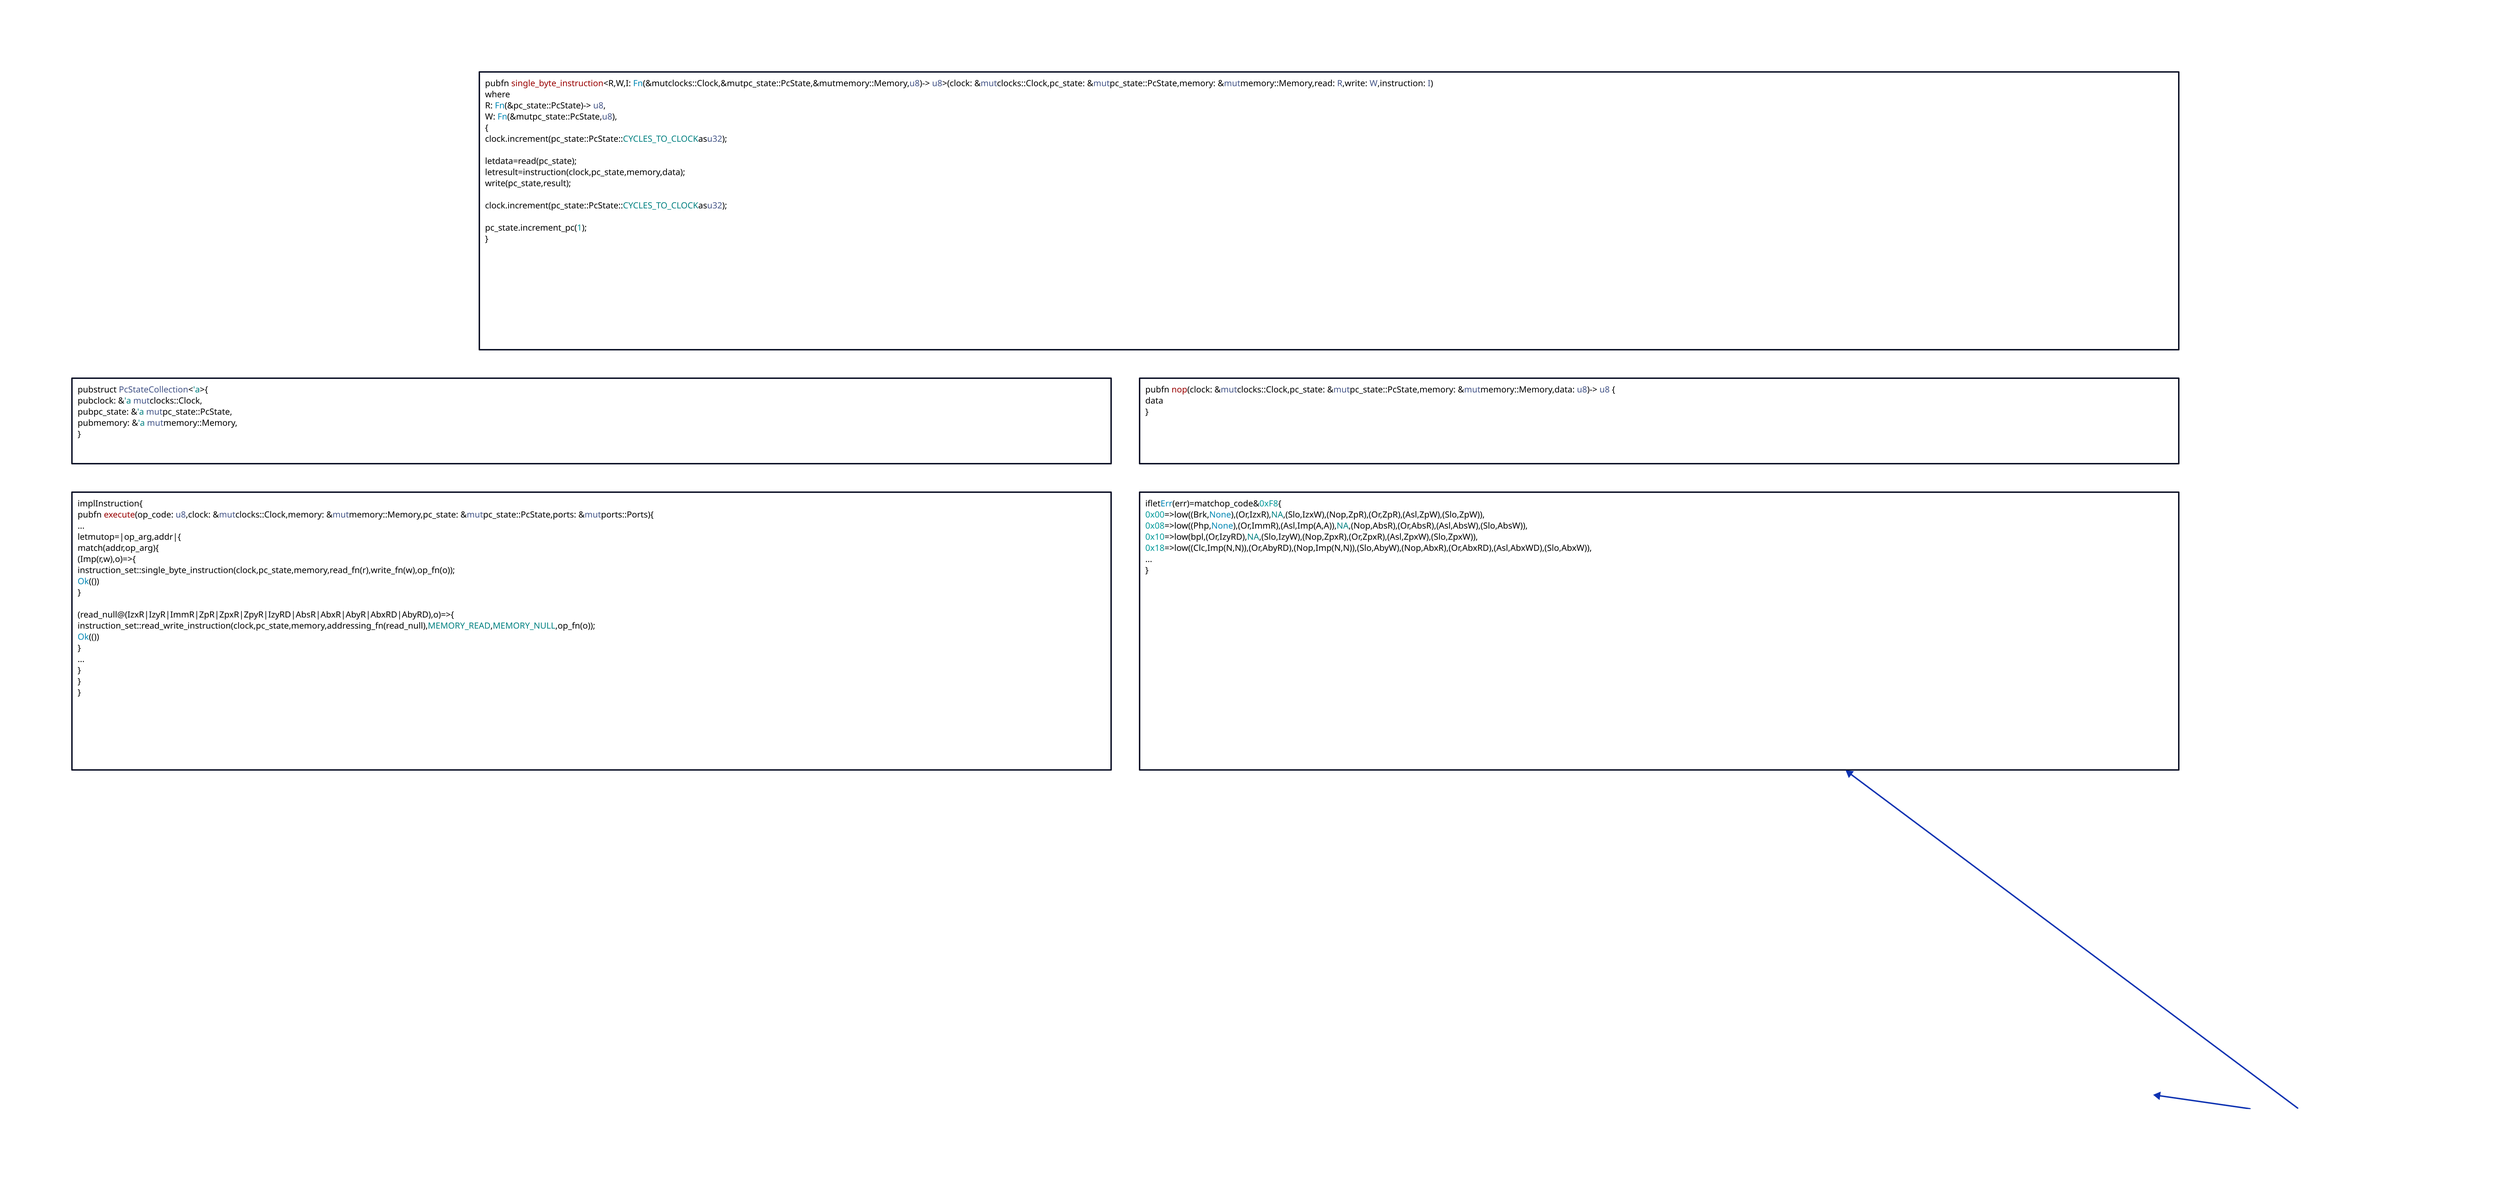grid-rows: 4
CPU: |md
  # Atari 2600 CPU
  - Launched in 1975.
  - MOS Technology 6507.
  - Motorola CPU, 8-bit, 56 instructions
  - Version of the 6502, but with 28-pin Dual Inline Package, instead of 40-pins.

  ## Other consumers of the 6502
  - Apple II
  - Nintendo Entertainment System
  - Commadore 64 (discontinued in 1994)
  - Atari Lynx
  - BBC Micro
|

single_byte_instruction: |`rust
      pub fn single_byte_instruction<R, W, I: Fn(&mut clocks::Clock, &mut pc_state::PcState, &mut memory::Memory, u8) -> u8>(clock: &mut clocks::Clock, pc_state: &mut pc_s    tate::PcState, memory: &mut memory::Memory, read: R, write: W, instruction: I)
      where
          R: Fn(&pc_state::PcState) -> u8,
          W: Fn(&mut pc_state::PcState, u8),
      {
          clock.increment(pc_state::PcState::CYCLES_TO_CLOCK as u32);
     
          let data = read(pc_state);
          let result = instruction(clock, pc_state, memory, data);
          write(pc_state, result);
     
          clock.increment(pc_state::PcState::CYCLES_TO_CLOCK as u32);
     
          pc_state.increment_pc(1);
      }
`|

pc_state_collection: |`rust
    pub struct PcStateCollection<'a> {
         pub clock: &'a mut clocks::Clock,
         pub pc_state: &'a mut pc_state::PcState,
         pub memory: &'a mut memory::Memory,
     }
`|

nop: |`rust
pub fn nop(clock: &mut clocks::Clock, pc_state: &mut pc_state::PcState, memory: &mut memory::Memory, data: u8) -> u8 {
    data
}
`|

matching: |`rust
impl Instruction {
    pub fn execute(op_code: u8, clock: &mut clocks::Clock, memory: &mut memory::Memory, pc_state: &mut pc_state::PcState, ports: &mut ports::Ports) {
       ...
       let mut op = |op_arg, addr| {
            match (addr, op_arg) {
                (Imp(r, w), o) => {
                    instruction_set::single_byte_instruction(clock, pc_state, memory, read_fn(r), write_fn(w), op_fn(o));
                    Ok(())
                }

                (read_null @ (IzxR | IzyR | ImmR | ZpR | ZpxR | ZpyR | IzyRD | AbsR | AbxR | AbyR | AbxRD | AbyRD), o) => {
                    instruction_set::read_write_instruction(clock, pc_state, memory, addressing_fn(read_null), MEMORY_READ, MEMORY_NULL, op_fn(o));
                    Ok(())
                }
                ...
            }
       }
    }
`|

single_byte_instruction: |`rust
      pub fn single_byte_instruction<R, W, I: Fn(&mut clocks::Clock, &mut pc_state::PcState, &mut memory::Memory, u8) -> u8>(clock: &mut clocks::Clock, pc_state: &mut pc_s    tate::PcState, memory: &mut memory::Memory, read: R, write: W, instruction: I)
      where
          R: Fn(&pc_state::PcState) -> u8,
          W: Fn(&mut pc_state::PcState, u8),
      {
          clock.increment(pc_state::PcState::CYCLES_TO_CLOCK as u32);
     
          let data = read(pc_state);
          let result = instruction(clock, pc_state, memory, data);
          write(pc_state, result);
     
          clock.increment(pc_state::PcState::CYCLES_TO_CLOCK as u32);
     
          pc_state.increment_pc(1);
      }
`|

syntactic_sugar:|`rust
        if let Err(err) = match op_code & 0xF8 {
            0x00 => low((Brk, None), (Or, IzxR), NA, (Slo, IzxW), (Nop, ZpR), (Or, ZpR), (Asl, ZpW), (Slo, ZpW)),
            0x08 => low((Php, None), (Or, ImmR), (Asl, Imp(A, A)), NA, (Nop, AbsR), (Or, AbsR), (Asl, AbsW), (Slo, AbsW)),
            0x10 => low(bpl, (Or, IzyRD), NA, (Slo, IzyW), (Nop, ZpxR), (Or, ZpxR), (Asl, ZpxW), (Slo, ZpxW)),
            0x18 => low((Clc, Imp(N, N)), (Or, AbyRD), (Nop, Imp(N, N)), (Slo, AbyW), (Nop, AbxR), (Or, AbxRD), (Asl, AbxWD), (Slo, AbxW)),
            ...
        }
`|

direction: up
connection -> syntactic_sugar
connection -> real_op_code_table

connection : |md 
[Syntactic Sugar To match Op Table (if you squint)](https://www.masswerk.at/6502/6502_instruction_set.html)
|
connection.near: bottom-right

real_op_code_table:|`md

    |        | ‐0        | ‐1        | ‐2        | ‐3        | ‐4        | ‐5        | ‐6        | ‐7        | ‐8        | ‐9        | ‐A        | ‐B        | ‐C        | ‐D        | ‐E        | ‐F  |
    | 0‐     | BRK impl  | ORA X,ind | ---       | ---       | ---       | ORA zpg   | ASL zpg   | ---       | PHP impl  | ORA #     | ASL A     | ---       | ---       | ORA abs   | ASL abs   | --- |
    | 1‐     | BPL rel   | ORA ind,Y | ---       | ---       | ---       | ORA zpg,X | ASL zpg,X | ---       | CLC impl  | ORA abs,Y | ---       | ---       | ---       | ORA abs,X | ASL abs,X | --- |
    | 2‐     | JSR abs   | AND X,ind | ---       | ---       | BIT zpg   | AND zpg   | ROL zpg   | ---       | PLP impl  | AND #     | ROL A     | ---       | BIT abs   | AND abs   | ROL abs   | --- |
    | 3‐     | BMI rel   | AND ind,Y | ---       | ---       | ---       | AND zpg,X | ROL zpg,X | ---       | SEC impl  | AND abs,Y | ---       | ---       | ---       | AND abs,X | ROL abs,X | --- |
    | 4‐     | RTI impl  | EOR X,ind | ---       | ---       | ---       | EOR zpg   | LSR zpg   | ---       | PHA impl  | EOR #     | LSR A     | ---       | JMP abs   | EOR abs   | LSR abs   | --- |
    | 5‐     | BVC rel   | EOR ind,Y | ---       | ---       | ---       | EOR zpg,X | LSR zpg,X | ---       | CLI impl  | EOR abs,Y | ---       | ---       | ---       | EOR abs,X | LSR abs,X | --- |
    | 6‐     | RTS impl  | ADC X,ind | ---       | ---       | ---       | ADC zpg   | ROR zpg   | ---       | PLA impl  | ADC #     | ROR A     | ---       | JMP ind   | ADC abs   | ROR abs   | --- |
    | 7‐     | BVS rel   | ADC ind,Y | ---       | ---       | ---       | ADC zpg,X | ROR zpg,X | ---       | SEI impl  | ADC abs,Y | ---       | ---       | ---       | ADC abs,X | ROR abs,X | --- |
    | 8‐     | ---       | STA X,ind | ---       | ---       | STY zpg   | STA zpg   | STX zpg   | ---       | DEY impl  | ---       | TXA impl  | ---       | STY abs   | STA abs   | STX abs   | --- |
    | 9‐     | BCC rel   | STA ind,Y | ---       | ---       | STY zpg,X | STA zpg,X | STX zpg,Y | ---       | TYA impl  | STA abs,Y | TXS impl  | ---       | ---       | STA abs,X | ---       | --- |
    | A‐     | LDY #     | LDA X,ind | LDX #     | ---       | LDY zpg   | LDA zpg   | LDX zpg   | ---       | TAY impl  | LDA #     | TAX impl  | ---       | LDY abs   | LDA abs   | LDX abs   | --- |
    | B‐     | BCS rel   | LDA ind,Y | ---       | ---       | LDY zpg,X | LDA zpg,X | LDX zpg,Y | ---       | CLV impl  | LDA abs,Y | TSX impl  | ---       | LDY abs,X | LDA abs,X | LDX abs,Y | --- |
    | C‐     | CPY #     | CMP X,ind | ---       | ---       | CPY zpg   | CMP zpg   | DEC zpg   | ---       | INY impl  | CMP #     | DEX impl  | ---       | CPY abs   | CMP abs   | DEC abs   | --- |
    | D‐     | BNE rel   | CMP ind,Y | ---       | ---       | ---       | CMP zpg,X | DEC zpg,X | ---       | CLD impl  | CMP abs,Y | ---       | ---       | ---       | CMP abs,X | DEC abs,X | --- |
    | E‐     | CPX #     | SBC X,ind | ---       | ---       | CPX zpg   | SBC zpg   | INC zpg   | ---       | impl      | SBC #     | NOP impl  | ---       | CPX abs   | SBC abs   | INC abs   | --- |
    | F‐     | BEQ rel   | SBC ind,Y | ---       | ---       | ---       | SBC zpg,X | INC zpg,X | ---       | SED impl  | SBC abs,Y | ---       | ---       | ---       | SBC abs,X | INC abs,X | --- |
.
`|
